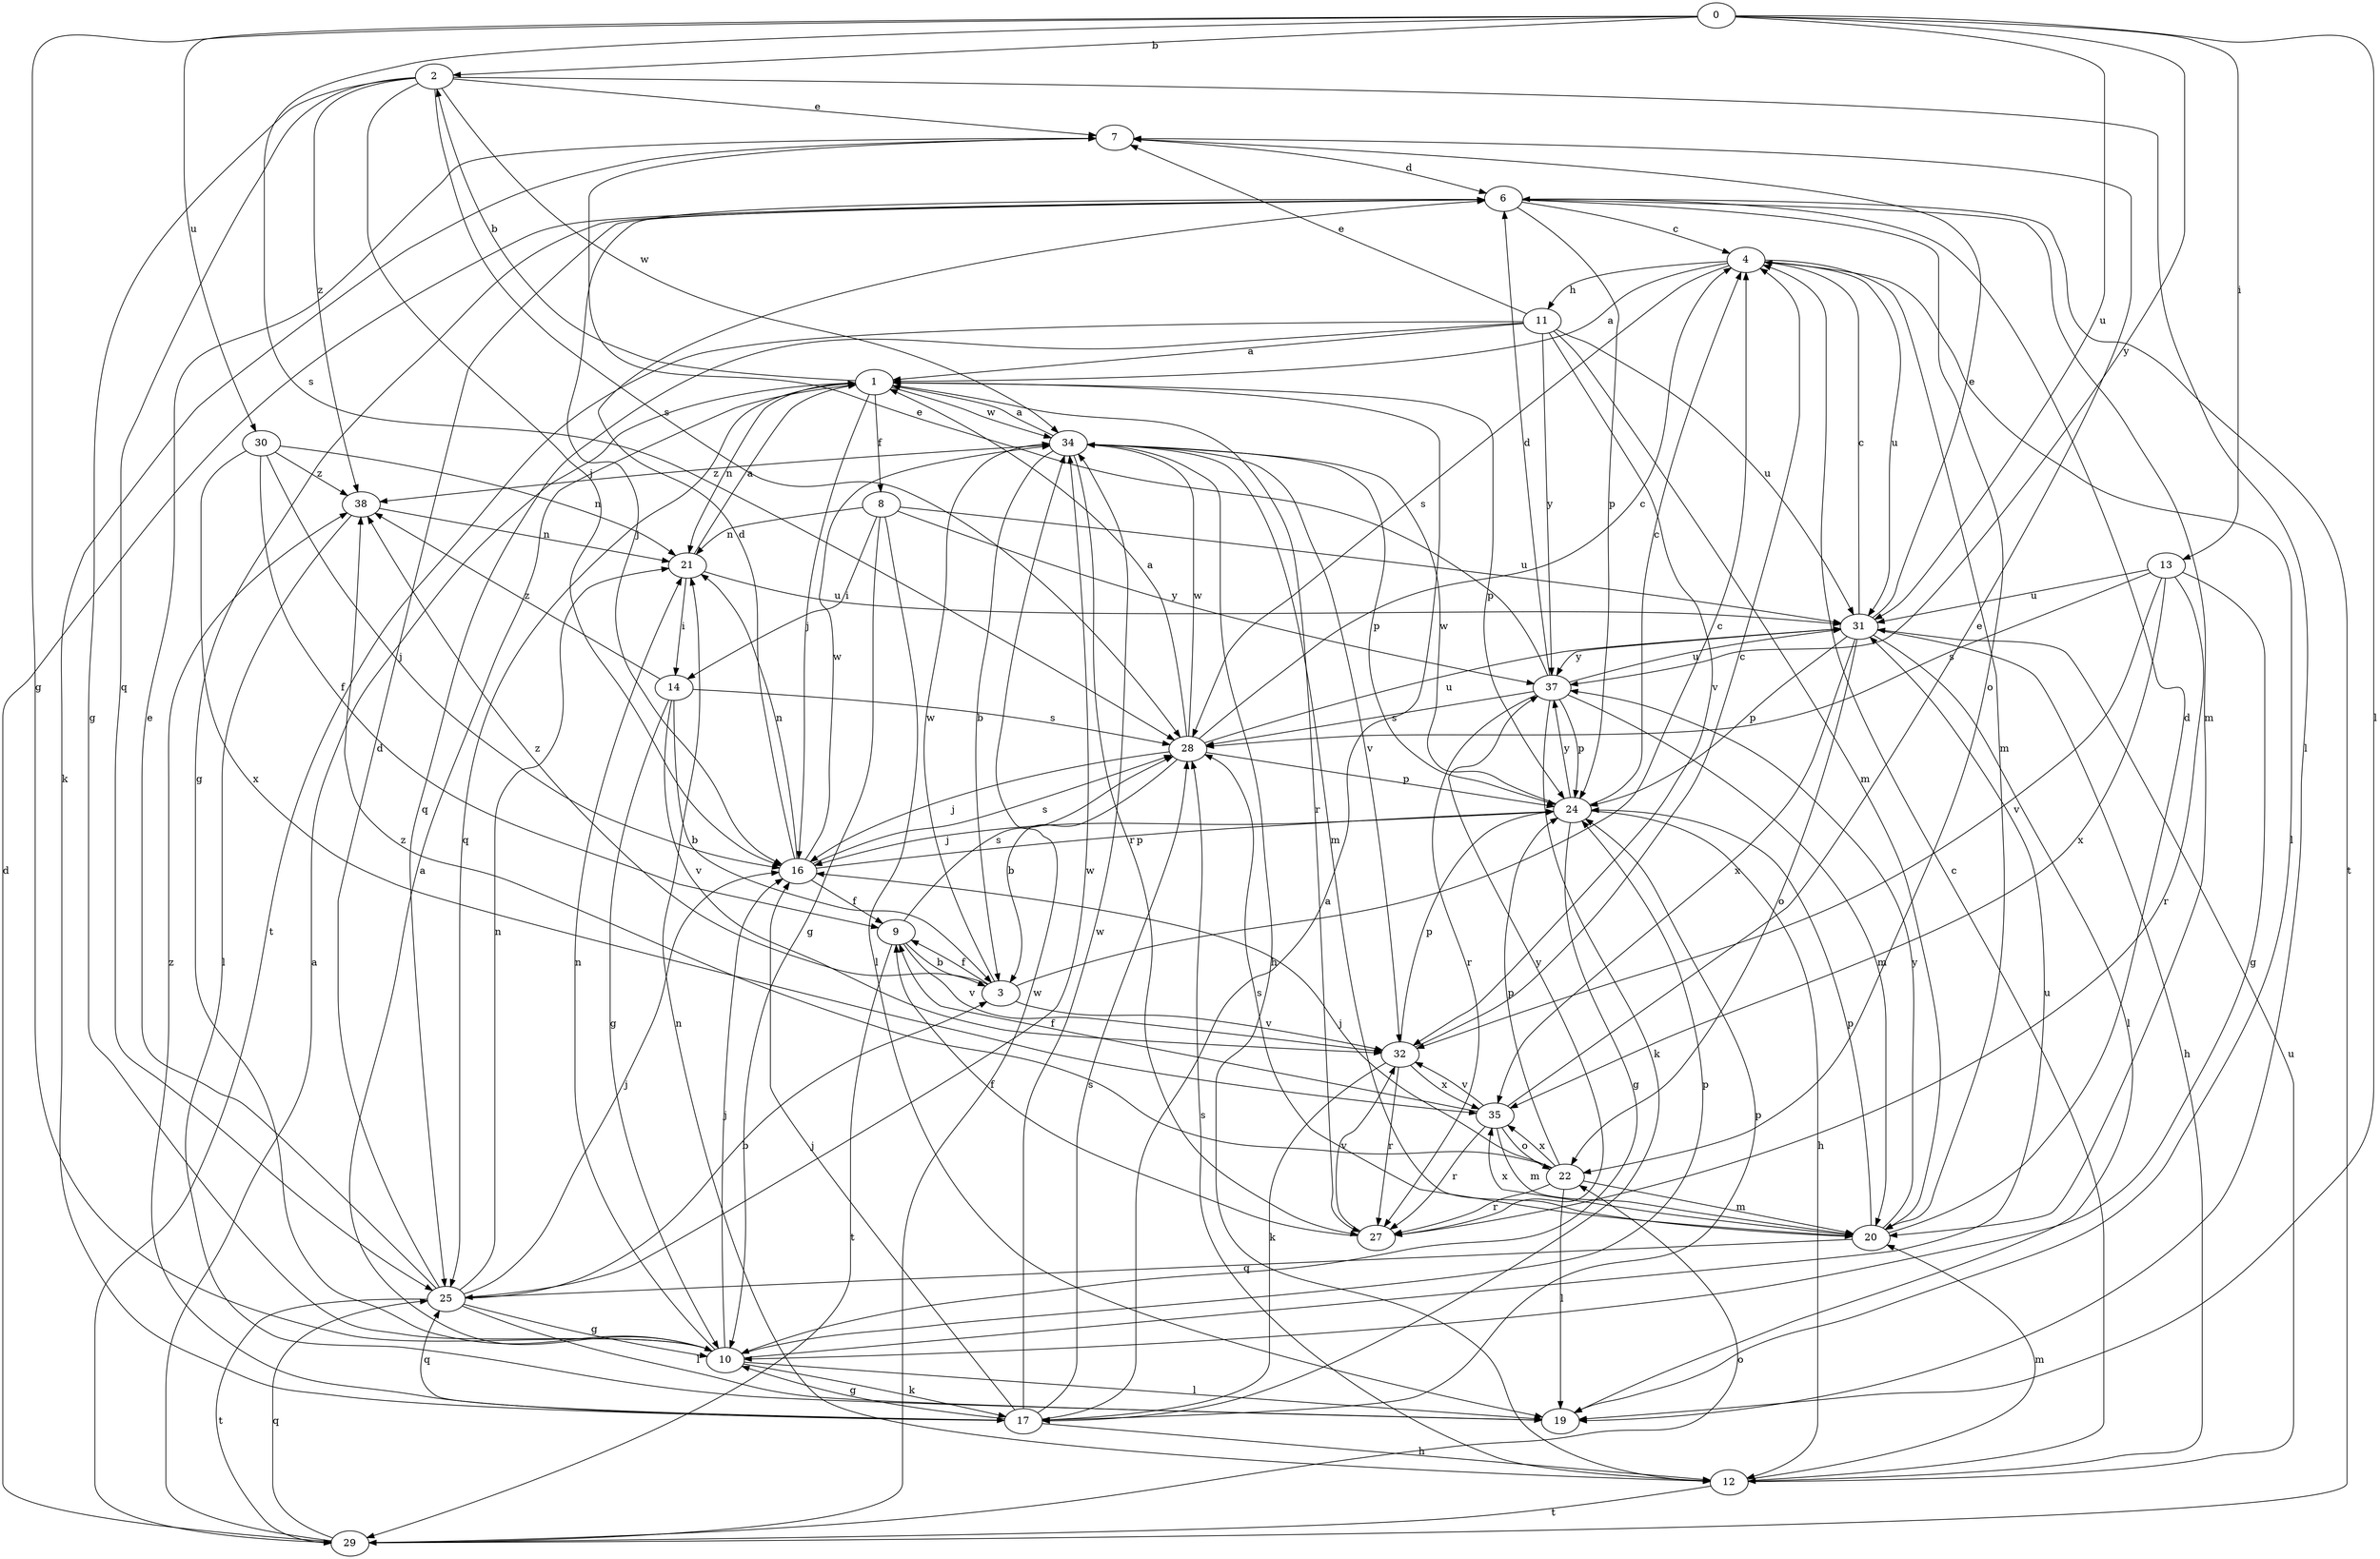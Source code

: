 strict digraph  {
0;
1;
2;
3;
4;
6;
7;
8;
9;
10;
11;
12;
13;
14;
16;
17;
19;
20;
21;
22;
24;
25;
27;
28;
29;
30;
31;
32;
34;
35;
37;
38;
0 -> 2  [label=b];
0 -> 10  [label=g];
0 -> 13  [label=i];
0 -> 19  [label=l];
0 -> 28  [label=s];
0 -> 30  [label=u];
0 -> 31  [label=u];
0 -> 37  [label=y];
1 -> 2  [label=b];
1 -> 8  [label=f];
1 -> 16  [label=j];
1 -> 21  [label=n];
1 -> 24  [label=p];
1 -> 25  [label=q];
1 -> 27  [label=r];
1 -> 34  [label=w];
2 -> 7  [label=e];
2 -> 10  [label=g];
2 -> 16  [label=j];
2 -> 19  [label=l];
2 -> 25  [label=q];
2 -> 28  [label=s];
2 -> 34  [label=w];
2 -> 38  [label=z];
3 -> 4  [label=c];
3 -> 9  [label=f];
3 -> 32  [label=v];
3 -> 34  [label=w];
3 -> 38  [label=z];
4 -> 1  [label=a];
4 -> 11  [label=h];
4 -> 19  [label=l];
4 -> 20  [label=m];
4 -> 28  [label=s];
4 -> 31  [label=u];
6 -> 4  [label=c];
6 -> 10  [label=g];
6 -> 16  [label=j];
6 -> 20  [label=m];
6 -> 22  [label=o];
6 -> 24  [label=p];
6 -> 29  [label=t];
7 -> 6  [label=d];
7 -> 17  [label=k];
8 -> 10  [label=g];
8 -> 14  [label=i];
8 -> 19  [label=l];
8 -> 21  [label=n];
8 -> 31  [label=u];
8 -> 37  [label=y];
9 -> 3  [label=b];
9 -> 28  [label=s];
9 -> 29  [label=t];
9 -> 32  [label=v];
10 -> 1  [label=a];
10 -> 16  [label=j];
10 -> 17  [label=k];
10 -> 19  [label=l];
10 -> 21  [label=n];
10 -> 24  [label=p];
10 -> 31  [label=u];
11 -> 1  [label=a];
11 -> 7  [label=e];
11 -> 20  [label=m];
11 -> 25  [label=q];
11 -> 29  [label=t];
11 -> 31  [label=u];
11 -> 32  [label=v];
11 -> 37  [label=y];
12 -> 4  [label=c];
12 -> 20  [label=m];
12 -> 21  [label=n];
12 -> 28  [label=s];
12 -> 29  [label=t];
12 -> 31  [label=u];
13 -> 10  [label=g];
13 -> 27  [label=r];
13 -> 28  [label=s];
13 -> 31  [label=u];
13 -> 32  [label=v];
13 -> 35  [label=x];
14 -> 3  [label=b];
14 -> 10  [label=g];
14 -> 28  [label=s];
14 -> 32  [label=v];
14 -> 38  [label=z];
16 -> 6  [label=d];
16 -> 9  [label=f];
16 -> 21  [label=n];
16 -> 24  [label=p];
16 -> 28  [label=s];
16 -> 34  [label=w];
17 -> 1  [label=a];
17 -> 10  [label=g];
17 -> 12  [label=h];
17 -> 16  [label=j];
17 -> 24  [label=p];
17 -> 25  [label=q];
17 -> 28  [label=s];
17 -> 34  [label=w];
17 -> 38  [label=z];
20 -> 6  [label=d];
20 -> 24  [label=p];
20 -> 25  [label=q];
20 -> 28  [label=s];
20 -> 35  [label=x];
20 -> 37  [label=y];
21 -> 1  [label=a];
21 -> 14  [label=i];
21 -> 31  [label=u];
22 -> 16  [label=j];
22 -> 19  [label=l];
22 -> 20  [label=m];
22 -> 24  [label=p];
22 -> 27  [label=r];
22 -> 35  [label=x];
22 -> 38  [label=z];
24 -> 4  [label=c];
24 -> 10  [label=g];
24 -> 12  [label=h];
24 -> 16  [label=j];
24 -> 34  [label=w];
24 -> 37  [label=y];
25 -> 3  [label=b];
25 -> 6  [label=d];
25 -> 7  [label=e];
25 -> 10  [label=g];
25 -> 16  [label=j];
25 -> 19  [label=l];
25 -> 21  [label=n];
25 -> 29  [label=t];
25 -> 34  [label=w];
27 -> 9  [label=f];
27 -> 32  [label=v];
27 -> 37  [label=y];
28 -> 1  [label=a];
28 -> 3  [label=b];
28 -> 4  [label=c];
28 -> 16  [label=j];
28 -> 24  [label=p];
28 -> 31  [label=u];
28 -> 34  [label=w];
29 -> 1  [label=a];
29 -> 6  [label=d];
29 -> 22  [label=o];
29 -> 25  [label=q];
29 -> 34  [label=w];
30 -> 9  [label=f];
30 -> 16  [label=j];
30 -> 21  [label=n];
30 -> 35  [label=x];
30 -> 38  [label=z];
31 -> 4  [label=c];
31 -> 7  [label=e];
31 -> 12  [label=h];
31 -> 19  [label=l];
31 -> 22  [label=o];
31 -> 24  [label=p];
31 -> 35  [label=x];
31 -> 37  [label=y];
32 -> 4  [label=c];
32 -> 17  [label=k];
32 -> 24  [label=p];
32 -> 27  [label=r];
32 -> 35  [label=x];
34 -> 1  [label=a];
34 -> 3  [label=b];
34 -> 12  [label=h];
34 -> 20  [label=m];
34 -> 24  [label=p];
34 -> 27  [label=r];
34 -> 32  [label=v];
34 -> 38  [label=z];
35 -> 7  [label=e];
35 -> 9  [label=f];
35 -> 20  [label=m];
35 -> 22  [label=o];
35 -> 27  [label=r];
35 -> 32  [label=v];
37 -> 6  [label=d];
37 -> 7  [label=e];
37 -> 17  [label=k];
37 -> 20  [label=m];
37 -> 24  [label=p];
37 -> 27  [label=r];
37 -> 28  [label=s];
37 -> 31  [label=u];
38 -> 19  [label=l];
38 -> 21  [label=n];
}
